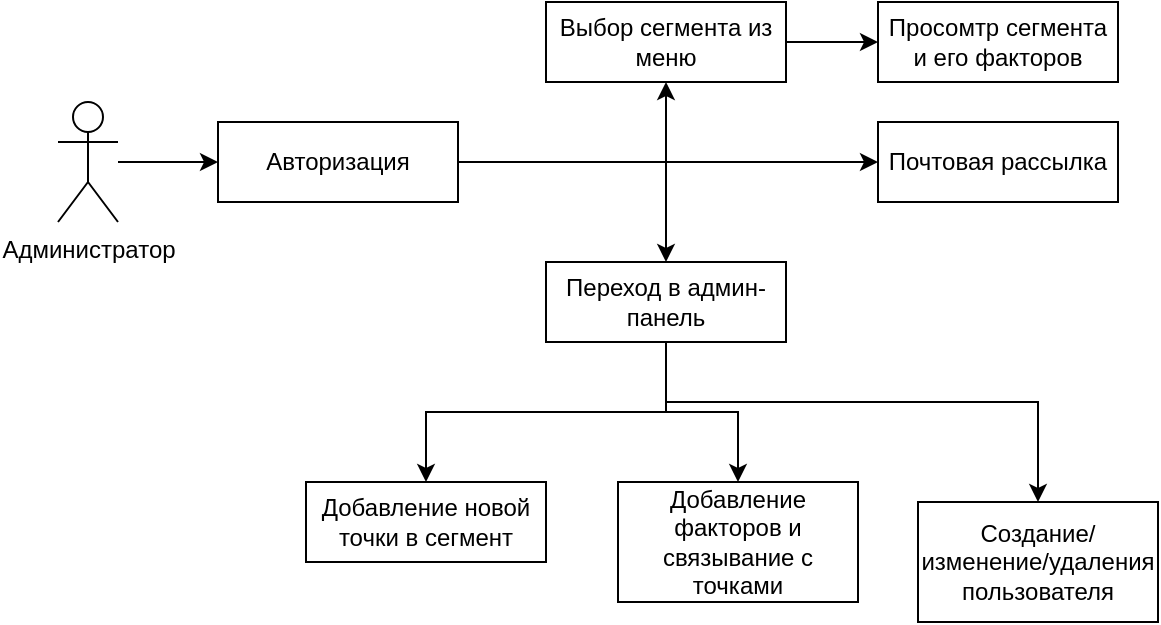 <mxfile version="13.0.3" type="device"><diagram id="KoEJbmp-UnPG3FJ0tR9w" name="Page-1"><mxGraphModel dx="1577" dy="1005" grid="1" gridSize="10" guides="1" tooltips="1" connect="1" arrows="1" fold="1" page="1" pageScale="1" pageWidth="827" pageHeight="1169" math="0" shadow="0"><root><mxCell id="0"/><mxCell id="1" parent="0"/><mxCell id="reMUJ0kpDOmsx4XDN832-5" style="edgeStyle=orthogonalEdgeStyle;rounded=0;orthogonalLoop=1;jettySize=auto;html=1;" edge="1" parent="1" source="reMUJ0kpDOmsx4XDN832-1" target="reMUJ0kpDOmsx4XDN832-4"><mxGeometry relative="1" as="geometry"/></mxCell><mxCell id="reMUJ0kpDOmsx4XDN832-1" value="Администратор" style="shape=umlActor;verticalLabelPosition=bottom;labelBackgroundColor=#ffffff;verticalAlign=top;html=1;outlineConnect=0;" vertex="1" parent="1"><mxGeometry x="110" y="190" width="30" height="60" as="geometry"/></mxCell><mxCell id="reMUJ0kpDOmsx4XDN832-7" value="" style="edgeStyle=orthogonalEdgeStyle;rounded=0;orthogonalLoop=1;jettySize=auto;html=1;" edge="1" parent="1" source="reMUJ0kpDOmsx4XDN832-4" target="reMUJ0kpDOmsx4XDN832-6"><mxGeometry relative="1" as="geometry"/></mxCell><mxCell id="reMUJ0kpDOmsx4XDN832-11" value="" style="edgeStyle=orthogonalEdgeStyle;rounded=0;orthogonalLoop=1;jettySize=auto;html=1;" edge="1" parent="1" source="reMUJ0kpDOmsx4XDN832-4" target="reMUJ0kpDOmsx4XDN832-10"><mxGeometry relative="1" as="geometry"/></mxCell><mxCell id="reMUJ0kpDOmsx4XDN832-24" value="" style="edgeStyle=orthogonalEdgeStyle;rounded=0;orthogonalLoop=1;jettySize=auto;html=1;" edge="1" parent="1" source="reMUJ0kpDOmsx4XDN832-4" target="reMUJ0kpDOmsx4XDN832-23"><mxGeometry relative="1" as="geometry"/></mxCell><mxCell id="reMUJ0kpDOmsx4XDN832-4" value="Авторизация" style="rounded=0;whiteSpace=wrap;html=1;" vertex="1" parent="1"><mxGeometry x="190" y="200" width="120" height="40" as="geometry"/></mxCell><mxCell id="reMUJ0kpDOmsx4XDN832-23" value="Почтовая рассылка" style="rounded=0;whiteSpace=wrap;html=1;" vertex="1" parent="1"><mxGeometry x="520" y="200" width="120" height="40" as="geometry"/></mxCell><mxCell id="reMUJ0kpDOmsx4XDN832-13" value="" style="edgeStyle=orthogonalEdgeStyle;rounded=0;orthogonalLoop=1;jettySize=auto;html=1;" edge="1" parent="1" source="reMUJ0kpDOmsx4XDN832-10" target="reMUJ0kpDOmsx4XDN832-12"><mxGeometry relative="1" as="geometry"/></mxCell><mxCell id="reMUJ0kpDOmsx4XDN832-15" value="" style="edgeStyle=orthogonalEdgeStyle;rounded=0;orthogonalLoop=1;jettySize=auto;html=1;" edge="1" parent="1" source="reMUJ0kpDOmsx4XDN832-10" target="reMUJ0kpDOmsx4XDN832-14"><mxGeometry relative="1" as="geometry"/></mxCell><mxCell id="reMUJ0kpDOmsx4XDN832-18" style="edgeStyle=orthogonalEdgeStyle;rounded=0;orthogonalLoop=1;jettySize=auto;html=1;" edge="1" parent="1" source="reMUJ0kpDOmsx4XDN832-10" target="reMUJ0kpDOmsx4XDN832-16"><mxGeometry relative="1" as="geometry"><Array as="points"><mxPoint x="414" y="340"/><mxPoint x="600" y="340"/></Array></mxGeometry></mxCell><mxCell id="reMUJ0kpDOmsx4XDN832-10" value="Переход в админ-панель" style="rounded=0;whiteSpace=wrap;html=1;" vertex="1" parent="1"><mxGeometry x="354" y="270" width="120" height="40" as="geometry"/></mxCell><mxCell id="reMUJ0kpDOmsx4XDN832-16" value="Создание/изменение/удаления пользователя" style="rounded=0;whiteSpace=wrap;html=1;" vertex="1" parent="1"><mxGeometry x="540" y="390" width="120" height="60" as="geometry"/></mxCell><mxCell id="reMUJ0kpDOmsx4XDN832-14" value="Добавление факторов и связывание с точками" style="rounded=0;whiteSpace=wrap;html=1;" vertex="1" parent="1"><mxGeometry x="390" y="380" width="120" height="60" as="geometry"/></mxCell><mxCell id="reMUJ0kpDOmsx4XDN832-12" value="Добавление новой точки в сегмент" style="rounded=0;whiteSpace=wrap;html=1;" vertex="1" parent="1"><mxGeometry x="234" y="380" width="120" height="40" as="geometry"/></mxCell><mxCell id="reMUJ0kpDOmsx4XDN832-9" value="" style="edgeStyle=orthogonalEdgeStyle;rounded=0;orthogonalLoop=1;jettySize=auto;html=1;" edge="1" parent="1" source="reMUJ0kpDOmsx4XDN832-6" target="reMUJ0kpDOmsx4XDN832-8"><mxGeometry relative="1" as="geometry"/></mxCell><mxCell id="reMUJ0kpDOmsx4XDN832-6" value="Выбор сегмента из меню" style="rounded=0;whiteSpace=wrap;html=1;" vertex="1" parent="1"><mxGeometry x="354" y="140" width="120" height="40" as="geometry"/></mxCell><mxCell id="reMUJ0kpDOmsx4XDN832-8" value="Просомтр сегмента и его факторов" style="rounded=0;whiteSpace=wrap;html=1;" vertex="1" parent="1"><mxGeometry x="520" y="140" width="120" height="40" as="geometry"/></mxCell></root></mxGraphModel></diagram></mxfile>